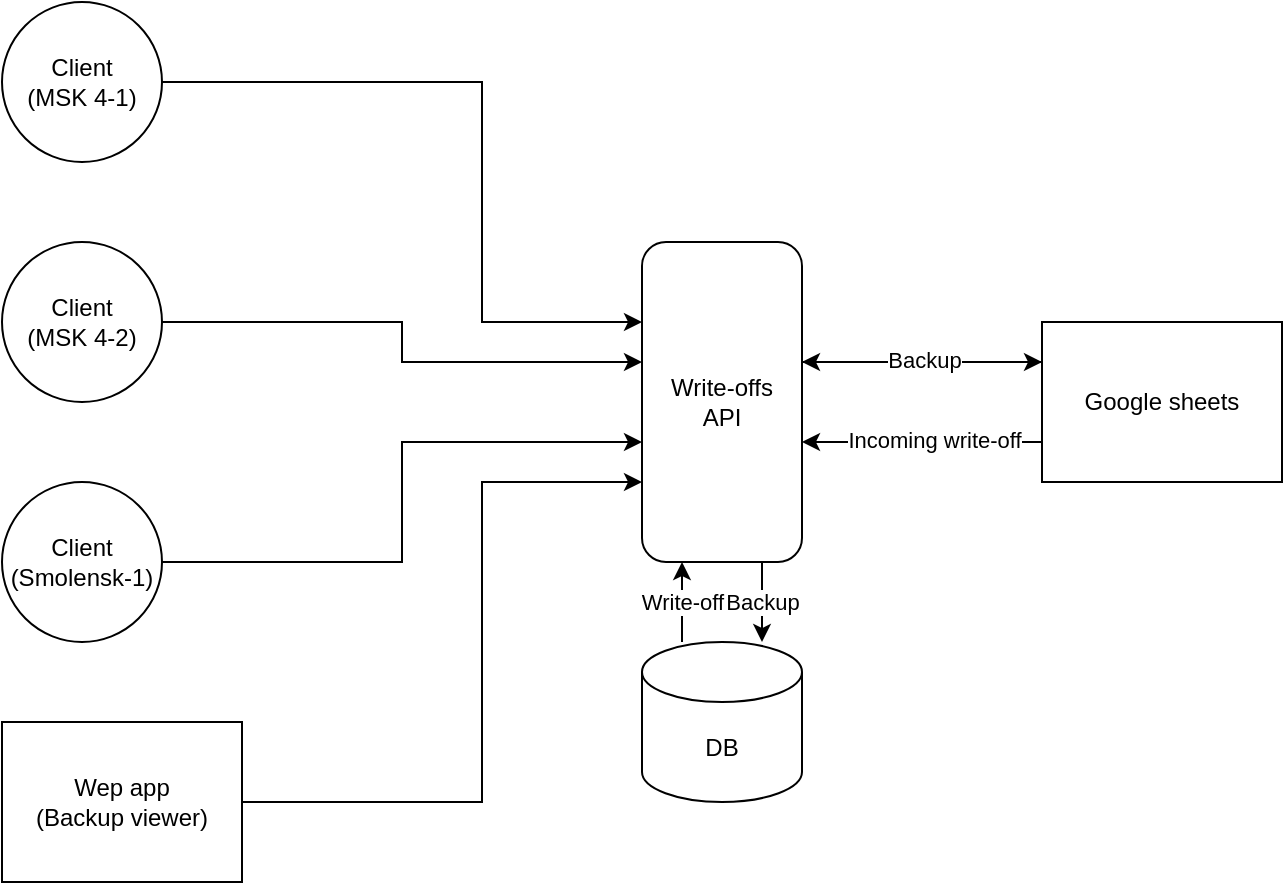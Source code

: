 <mxfile version="20.2.2" type="device"><diagram id="n953Llpct9yqgom3uisX" name="Page-1"><mxGraphModel dx="1185" dy="670" grid="1" gridSize="10" guides="1" tooltips="1" connect="1" arrows="1" fold="1" page="1" pageScale="1" pageWidth="850" pageHeight="1100" math="0" shadow="0"><root><mxCell id="0"/><mxCell id="1" parent="0"/><mxCell id="bBz8lwSHVTh9FoaWycSY-10" style="edgeStyle=orthogonalEdgeStyle;rounded=0;orthogonalLoop=1;jettySize=auto;html=1;" edge="1" parent="1" source="bBz8lwSHVTh9FoaWycSY-1" target="bBz8lwSHVTh9FoaWycSY-2"><mxGeometry relative="1" as="geometry"><Array as="points"><mxPoint x="590" y="580"/><mxPoint x="590" y="580"/></Array></mxGeometry></mxCell><mxCell id="bBz8lwSHVTh9FoaWycSY-11" value="Incoming write-off" style="edgeLabel;html=1;align=center;verticalAlign=middle;resizable=0;points=[];" vertex="1" connectable="0" parent="bBz8lwSHVTh9FoaWycSY-10"><mxGeometry x="-0.098" y="-1" relative="1" as="geometry"><mxPoint as="offset"/></mxGeometry></mxCell><mxCell id="bBz8lwSHVTh9FoaWycSY-16" style="edgeStyle=orthogonalEdgeStyle;rounded=0;orthogonalLoop=1;jettySize=auto;html=1;" edge="1" parent="1" source="bBz8lwSHVTh9FoaWycSY-1" target="bBz8lwSHVTh9FoaWycSY-2"><mxGeometry relative="1" as="geometry"><Array as="points"><mxPoint x="560" y="540"/><mxPoint x="560" y="540"/></Array></mxGeometry></mxCell><mxCell id="bBz8lwSHVTh9FoaWycSY-1" value="Google sheets" style="rounded=0;whiteSpace=wrap;html=1;" vertex="1" parent="1"><mxGeometry x="640" y="520" width="120" height="80" as="geometry"/></mxCell><mxCell id="bBz8lwSHVTh9FoaWycSY-9" style="edgeStyle=orthogonalEdgeStyle;rounded=0;orthogonalLoop=1;jettySize=auto;html=1;" edge="1" parent="1" source="bBz8lwSHVTh9FoaWycSY-2" target="bBz8lwSHVTh9FoaWycSY-1"><mxGeometry relative="1" as="geometry"><Array as="points"><mxPoint x="580" y="540"/><mxPoint x="580" y="540"/></Array></mxGeometry></mxCell><mxCell id="bBz8lwSHVTh9FoaWycSY-15" value="Backup" style="edgeLabel;html=1;align=center;verticalAlign=middle;resizable=0;points=[];" vertex="1" connectable="0" parent="bBz8lwSHVTh9FoaWycSY-9"><mxGeometry x="-0.112" y="1" relative="1" as="geometry"><mxPoint x="7" as="offset"/></mxGeometry></mxCell><mxCell id="bBz8lwSHVTh9FoaWycSY-14" value="Backup" style="edgeStyle=orthogonalEdgeStyle;rounded=0;orthogonalLoop=1;jettySize=auto;html=1;" edge="1" parent="1" source="bBz8lwSHVTh9FoaWycSY-2" target="bBz8lwSHVTh9FoaWycSY-12"><mxGeometry relative="1" as="geometry"><Array as="points"><mxPoint x="500" y="650"/><mxPoint x="500" y="650"/></Array></mxGeometry></mxCell><mxCell id="bBz8lwSHVTh9FoaWycSY-2" value="Write-offs&lt;br&gt;API" style="rounded=1;whiteSpace=wrap;html=1;" vertex="1" parent="1"><mxGeometry x="440" y="480" width="80" height="160" as="geometry"/></mxCell><mxCell id="bBz8lwSHVTh9FoaWycSY-6" style="edgeStyle=orthogonalEdgeStyle;rounded=0;orthogonalLoop=1;jettySize=auto;html=1;" edge="1" parent="1" source="bBz8lwSHVTh9FoaWycSY-3" target="bBz8lwSHVTh9FoaWycSY-2"><mxGeometry relative="1" as="geometry"><Array as="points"><mxPoint x="360" y="400"/><mxPoint x="360" y="520"/></Array></mxGeometry></mxCell><mxCell id="bBz8lwSHVTh9FoaWycSY-3" value="Client&lt;br&gt;(MSK 4-1)" style="ellipse;whiteSpace=wrap;html=1;aspect=fixed;" vertex="1" parent="1"><mxGeometry x="120" y="360" width="80" height="80" as="geometry"/></mxCell><mxCell id="bBz8lwSHVTh9FoaWycSY-7" style="edgeStyle=orthogonalEdgeStyle;rounded=0;orthogonalLoop=1;jettySize=auto;html=1;" edge="1" parent="1" source="bBz8lwSHVTh9FoaWycSY-4" target="bBz8lwSHVTh9FoaWycSY-2"><mxGeometry relative="1" as="geometry"><Array as="points"><mxPoint x="320" y="520"/><mxPoint x="320" y="540"/></Array></mxGeometry></mxCell><mxCell id="bBz8lwSHVTh9FoaWycSY-4" value="Client&lt;br&gt;(MSK 4-2)" style="ellipse;whiteSpace=wrap;html=1;aspect=fixed;" vertex="1" parent="1"><mxGeometry x="120" y="480" width="80" height="80" as="geometry"/></mxCell><mxCell id="bBz8lwSHVTh9FoaWycSY-8" style="edgeStyle=orthogonalEdgeStyle;rounded=0;orthogonalLoop=1;jettySize=auto;html=1;" edge="1" parent="1" source="bBz8lwSHVTh9FoaWycSY-5" target="bBz8lwSHVTh9FoaWycSY-2"><mxGeometry relative="1" as="geometry"><Array as="points"><mxPoint x="320" y="640"/><mxPoint x="320" y="580"/></Array></mxGeometry></mxCell><mxCell id="bBz8lwSHVTh9FoaWycSY-5" value="Client&lt;br&gt;(Smolensk-1)" style="ellipse;whiteSpace=wrap;html=1;aspect=fixed;" vertex="1" parent="1"><mxGeometry x="120" y="600" width="80" height="80" as="geometry"/></mxCell><mxCell id="bBz8lwSHVTh9FoaWycSY-13" value="Write-off" style="edgeStyle=orthogonalEdgeStyle;rounded=0;orthogonalLoop=1;jettySize=auto;html=1;" edge="1" parent="1" source="bBz8lwSHVTh9FoaWycSY-12" target="bBz8lwSHVTh9FoaWycSY-2"><mxGeometry relative="1" as="geometry"><Array as="points"><mxPoint x="460" y="660"/><mxPoint x="460" y="660"/></Array><mxPoint as="offset"/></mxGeometry></mxCell><mxCell id="bBz8lwSHVTh9FoaWycSY-12" value="DB" style="shape=cylinder3;whiteSpace=wrap;html=1;boundedLbl=1;backgroundOutline=1;size=15;" vertex="1" parent="1"><mxGeometry x="440" y="680" width="80" height="80" as="geometry"/></mxCell><mxCell id="bBz8lwSHVTh9FoaWycSY-18" style="edgeStyle=orthogonalEdgeStyle;rounded=0;orthogonalLoop=1;jettySize=auto;html=1;" edge="1" parent="1" source="bBz8lwSHVTh9FoaWycSY-17" target="bBz8lwSHVTh9FoaWycSY-2"><mxGeometry relative="1" as="geometry"><Array as="points"><mxPoint x="360" y="760"/><mxPoint x="360" y="600"/></Array></mxGeometry></mxCell><mxCell id="bBz8lwSHVTh9FoaWycSY-17" value="Wep app&lt;br&gt;(Backup viewer)" style="rounded=0;whiteSpace=wrap;html=1;" vertex="1" parent="1"><mxGeometry x="120" y="720" width="120" height="80" as="geometry"/></mxCell></root></mxGraphModel></diagram></mxfile>